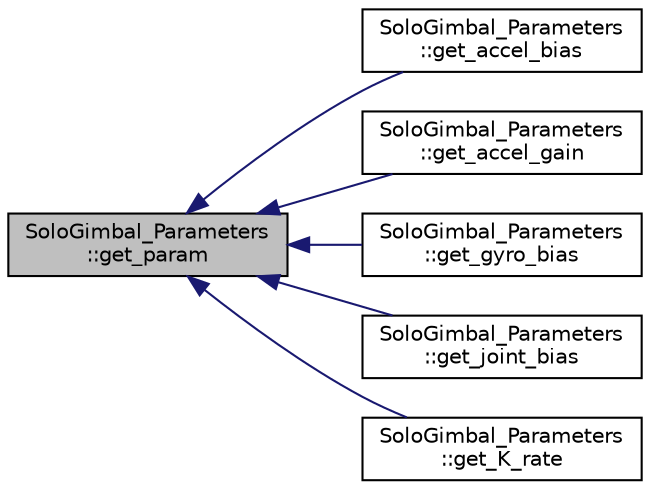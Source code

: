 digraph "SoloGimbal_Parameters::get_param"
{
 // INTERACTIVE_SVG=YES
  edge [fontname="Helvetica",fontsize="10",labelfontname="Helvetica",labelfontsize="10"];
  node [fontname="Helvetica",fontsize="10",shape=record];
  rankdir="LR";
  Node1 [label="SoloGimbal_Parameters\l::get_param",height=0.2,width=0.4,color="black", fillcolor="grey75", style="filled", fontcolor="black"];
  Node1 -> Node2 [dir="back",color="midnightblue",fontsize="10",style="solid",fontname="Helvetica"];
  Node2 [label="SoloGimbal_Parameters\l::get_accel_bias",height=0.2,width=0.4,color="black", fillcolor="white", style="filled",URL="$classSoloGimbal__Parameters.html#a23fcb81f394243944f33e9cb7dcb76f7"];
  Node1 -> Node3 [dir="back",color="midnightblue",fontsize="10",style="solid",fontname="Helvetica"];
  Node3 [label="SoloGimbal_Parameters\l::get_accel_gain",height=0.2,width=0.4,color="black", fillcolor="white", style="filled",URL="$classSoloGimbal__Parameters.html#a34eb1afc9ae2af21385df310cdce261e"];
  Node1 -> Node4 [dir="back",color="midnightblue",fontsize="10",style="solid",fontname="Helvetica"];
  Node4 [label="SoloGimbal_Parameters\l::get_gyro_bias",height=0.2,width=0.4,color="black", fillcolor="white", style="filled",URL="$classSoloGimbal__Parameters.html#a04c3814b2cb1e9b4f2b606ffaf8715f7"];
  Node1 -> Node5 [dir="back",color="midnightblue",fontsize="10",style="solid",fontname="Helvetica"];
  Node5 [label="SoloGimbal_Parameters\l::get_joint_bias",height=0.2,width=0.4,color="black", fillcolor="white", style="filled",URL="$classSoloGimbal__Parameters.html#a723ba8daced44fcaa83b91bbac9a04be"];
  Node1 -> Node6 [dir="back",color="midnightblue",fontsize="10",style="solid",fontname="Helvetica"];
  Node6 [label="SoloGimbal_Parameters\l::get_K_rate",height=0.2,width=0.4,color="black", fillcolor="white", style="filled",URL="$classSoloGimbal__Parameters.html#aaf79f388fca88921a04d70f8bad2c580"];
}
